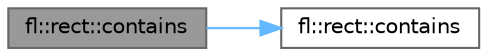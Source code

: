 digraph "fl::rect::contains"
{
 // INTERACTIVE_SVG=YES
 // LATEX_PDF_SIZE
  bgcolor="transparent";
  edge [fontname=Helvetica,fontsize=10,labelfontname=Helvetica,labelfontsize=10];
  node [fontname=Helvetica,fontsize=10,shape=box,height=0.2,width=0.4];
  rankdir="LR";
  Node1 [id="Node000001",label="fl::rect::contains",height=0.2,width=0.4,color="gray40", fillcolor="grey60", style="filled", fontcolor="black",tooltip=" "];
  Node1 -> Node2 [id="edge1_Node000001_Node000002",color="steelblue1",style="solid",tooltip=" "];
  Node2 [id="Node000002",label="fl::rect::contains",height=0.2,width=0.4,color="grey40", fillcolor="white", style="filled",URL="$d2/d48/structfl_1_1rect_aa037d3a961f3b854b58263f423de133e.html#aa037d3a961f3b854b58263f423de133e",tooltip=" "];
}
